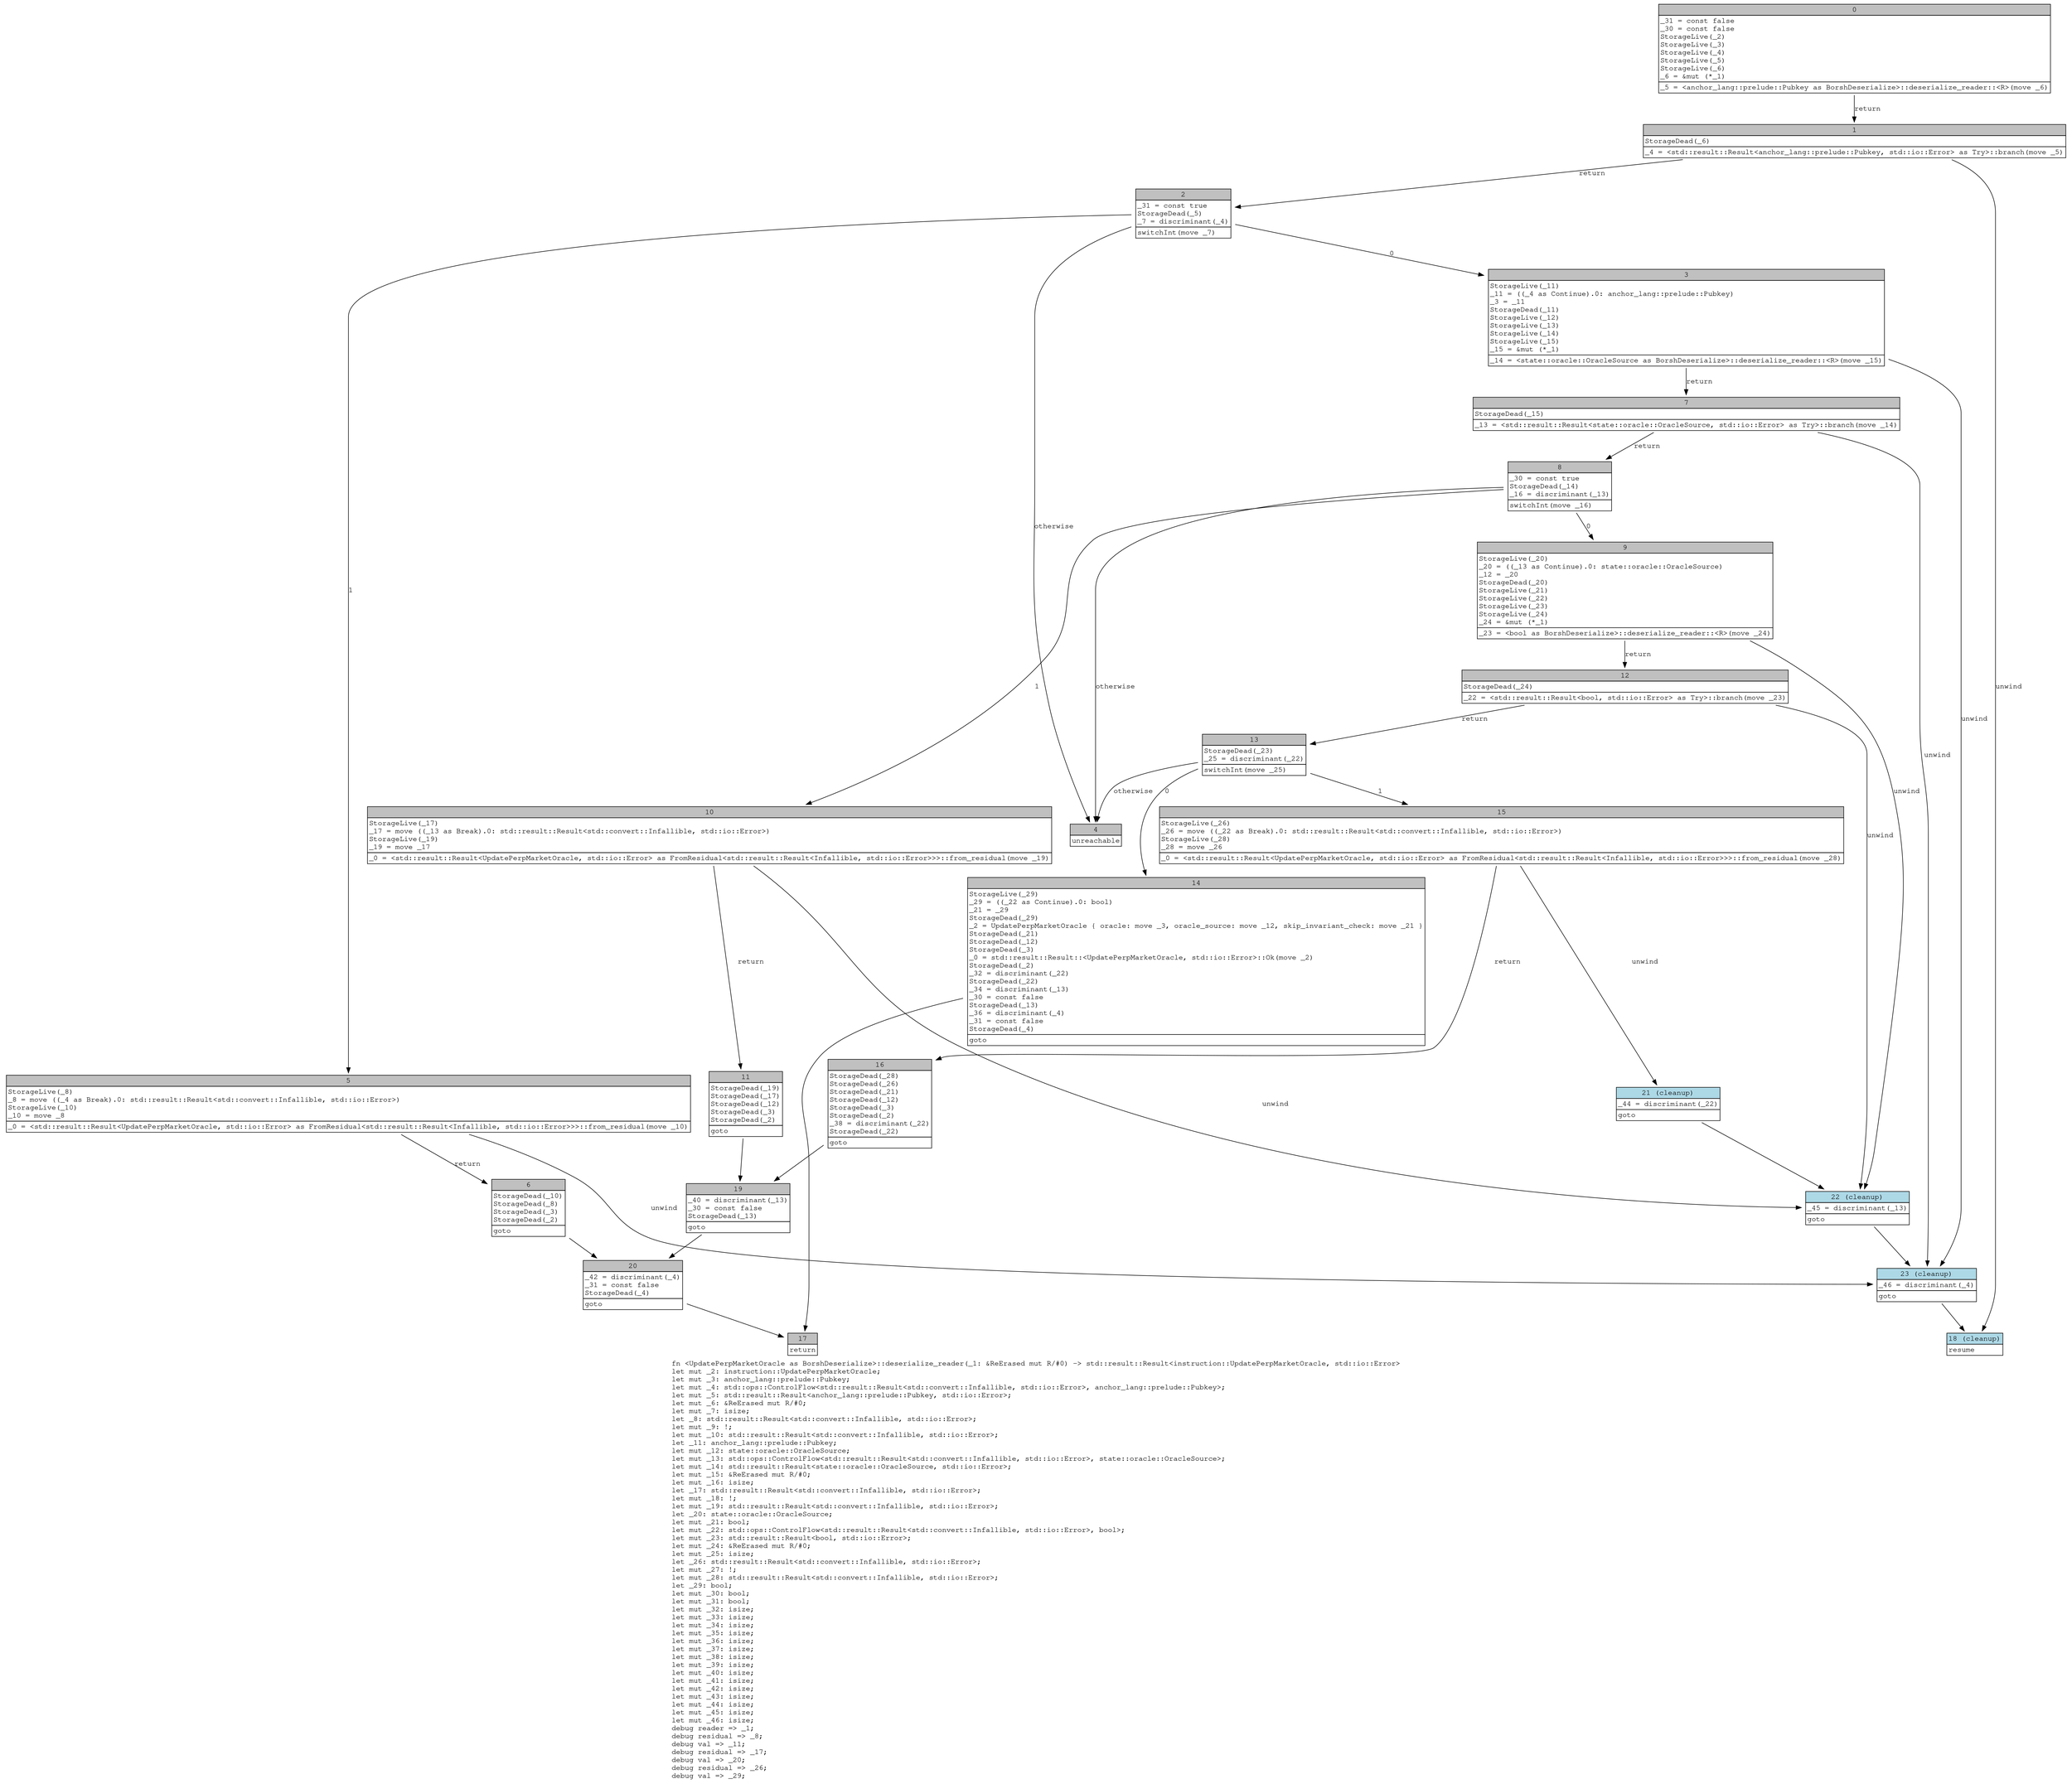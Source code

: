 digraph Mir_0_21901 {
    graph [fontname="Courier, monospace"];
    node [fontname="Courier, monospace"];
    edge [fontname="Courier, monospace"];
    label=<fn &lt;UpdatePerpMarketOracle as BorshDeserialize&gt;::deserialize_reader(_1: &amp;ReErased mut R/#0) -&gt; std::result::Result&lt;instruction::UpdatePerpMarketOracle, std::io::Error&gt;<br align="left"/>let mut _2: instruction::UpdatePerpMarketOracle;<br align="left"/>let mut _3: anchor_lang::prelude::Pubkey;<br align="left"/>let mut _4: std::ops::ControlFlow&lt;std::result::Result&lt;std::convert::Infallible, std::io::Error&gt;, anchor_lang::prelude::Pubkey&gt;;<br align="left"/>let mut _5: std::result::Result&lt;anchor_lang::prelude::Pubkey, std::io::Error&gt;;<br align="left"/>let mut _6: &amp;ReErased mut R/#0;<br align="left"/>let mut _7: isize;<br align="left"/>let _8: std::result::Result&lt;std::convert::Infallible, std::io::Error&gt;;<br align="left"/>let mut _9: !;<br align="left"/>let mut _10: std::result::Result&lt;std::convert::Infallible, std::io::Error&gt;;<br align="left"/>let _11: anchor_lang::prelude::Pubkey;<br align="left"/>let mut _12: state::oracle::OracleSource;<br align="left"/>let mut _13: std::ops::ControlFlow&lt;std::result::Result&lt;std::convert::Infallible, std::io::Error&gt;, state::oracle::OracleSource&gt;;<br align="left"/>let mut _14: std::result::Result&lt;state::oracle::OracleSource, std::io::Error&gt;;<br align="left"/>let mut _15: &amp;ReErased mut R/#0;<br align="left"/>let mut _16: isize;<br align="left"/>let _17: std::result::Result&lt;std::convert::Infallible, std::io::Error&gt;;<br align="left"/>let mut _18: !;<br align="left"/>let mut _19: std::result::Result&lt;std::convert::Infallible, std::io::Error&gt;;<br align="left"/>let _20: state::oracle::OracleSource;<br align="left"/>let mut _21: bool;<br align="left"/>let mut _22: std::ops::ControlFlow&lt;std::result::Result&lt;std::convert::Infallible, std::io::Error&gt;, bool&gt;;<br align="left"/>let mut _23: std::result::Result&lt;bool, std::io::Error&gt;;<br align="left"/>let mut _24: &amp;ReErased mut R/#0;<br align="left"/>let mut _25: isize;<br align="left"/>let _26: std::result::Result&lt;std::convert::Infallible, std::io::Error&gt;;<br align="left"/>let mut _27: !;<br align="left"/>let mut _28: std::result::Result&lt;std::convert::Infallible, std::io::Error&gt;;<br align="left"/>let _29: bool;<br align="left"/>let mut _30: bool;<br align="left"/>let mut _31: bool;<br align="left"/>let mut _32: isize;<br align="left"/>let mut _33: isize;<br align="left"/>let mut _34: isize;<br align="left"/>let mut _35: isize;<br align="left"/>let mut _36: isize;<br align="left"/>let mut _37: isize;<br align="left"/>let mut _38: isize;<br align="left"/>let mut _39: isize;<br align="left"/>let mut _40: isize;<br align="left"/>let mut _41: isize;<br align="left"/>let mut _42: isize;<br align="left"/>let mut _43: isize;<br align="left"/>let mut _44: isize;<br align="left"/>let mut _45: isize;<br align="left"/>let mut _46: isize;<br align="left"/>debug reader =&gt; _1;<br align="left"/>debug residual =&gt; _8;<br align="left"/>debug val =&gt; _11;<br align="left"/>debug residual =&gt; _17;<br align="left"/>debug val =&gt; _20;<br align="left"/>debug residual =&gt; _26;<br align="left"/>debug val =&gt; _29;<br align="left"/>>;
    bb0__0_21901 [shape="none", label=<<table border="0" cellborder="1" cellspacing="0"><tr><td bgcolor="gray" align="center" colspan="1">0</td></tr><tr><td align="left" balign="left">_31 = const false<br/>_30 = const false<br/>StorageLive(_2)<br/>StorageLive(_3)<br/>StorageLive(_4)<br/>StorageLive(_5)<br/>StorageLive(_6)<br/>_6 = &amp;mut (*_1)<br/></td></tr><tr><td align="left">_5 = &lt;anchor_lang::prelude::Pubkey as BorshDeserialize&gt;::deserialize_reader::&lt;R&gt;(move _6)</td></tr></table>>];
    bb1__0_21901 [shape="none", label=<<table border="0" cellborder="1" cellspacing="0"><tr><td bgcolor="gray" align="center" colspan="1">1</td></tr><tr><td align="left" balign="left">StorageDead(_6)<br/></td></tr><tr><td align="left">_4 = &lt;std::result::Result&lt;anchor_lang::prelude::Pubkey, std::io::Error&gt; as Try&gt;::branch(move _5)</td></tr></table>>];
    bb2__0_21901 [shape="none", label=<<table border="0" cellborder="1" cellspacing="0"><tr><td bgcolor="gray" align="center" colspan="1">2</td></tr><tr><td align="left" balign="left">_31 = const true<br/>StorageDead(_5)<br/>_7 = discriminant(_4)<br/></td></tr><tr><td align="left">switchInt(move _7)</td></tr></table>>];
    bb3__0_21901 [shape="none", label=<<table border="0" cellborder="1" cellspacing="0"><tr><td bgcolor="gray" align="center" colspan="1">3</td></tr><tr><td align="left" balign="left">StorageLive(_11)<br/>_11 = ((_4 as Continue).0: anchor_lang::prelude::Pubkey)<br/>_3 = _11<br/>StorageDead(_11)<br/>StorageLive(_12)<br/>StorageLive(_13)<br/>StorageLive(_14)<br/>StorageLive(_15)<br/>_15 = &amp;mut (*_1)<br/></td></tr><tr><td align="left">_14 = &lt;state::oracle::OracleSource as BorshDeserialize&gt;::deserialize_reader::&lt;R&gt;(move _15)</td></tr></table>>];
    bb4__0_21901 [shape="none", label=<<table border="0" cellborder="1" cellspacing="0"><tr><td bgcolor="gray" align="center" colspan="1">4</td></tr><tr><td align="left">unreachable</td></tr></table>>];
    bb5__0_21901 [shape="none", label=<<table border="0" cellborder="1" cellspacing="0"><tr><td bgcolor="gray" align="center" colspan="1">5</td></tr><tr><td align="left" balign="left">StorageLive(_8)<br/>_8 = move ((_4 as Break).0: std::result::Result&lt;std::convert::Infallible, std::io::Error&gt;)<br/>StorageLive(_10)<br/>_10 = move _8<br/></td></tr><tr><td align="left">_0 = &lt;std::result::Result&lt;UpdatePerpMarketOracle, std::io::Error&gt; as FromResidual&lt;std::result::Result&lt;Infallible, std::io::Error&gt;&gt;&gt;::from_residual(move _10)</td></tr></table>>];
    bb6__0_21901 [shape="none", label=<<table border="0" cellborder="1" cellspacing="0"><tr><td bgcolor="gray" align="center" colspan="1">6</td></tr><tr><td align="left" balign="left">StorageDead(_10)<br/>StorageDead(_8)<br/>StorageDead(_3)<br/>StorageDead(_2)<br/></td></tr><tr><td align="left">goto</td></tr></table>>];
    bb7__0_21901 [shape="none", label=<<table border="0" cellborder="1" cellspacing="0"><tr><td bgcolor="gray" align="center" colspan="1">7</td></tr><tr><td align="left" balign="left">StorageDead(_15)<br/></td></tr><tr><td align="left">_13 = &lt;std::result::Result&lt;state::oracle::OracleSource, std::io::Error&gt; as Try&gt;::branch(move _14)</td></tr></table>>];
    bb8__0_21901 [shape="none", label=<<table border="0" cellborder="1" cellspacing="0"><tr><td bgcolor="gray" align="center" colspan="1">8</td></tr><tr><td align="left" balign="left">_30 = const true<br/>StorageDead(_14)<br/>_16 = discriminant(_13)<br/></td></tr><tr><td align="left">switchInt(move _16)</td></tr></table>>];
    bb9__0_21901 [shape="none", label=<<table border="0" cellborder="1" cellspacing="0"><tr><td bgcolor="gray" align="center" colspan="1">9</td></tr><tr><td align="left" balign="left">StorageLive(_20)<br/>_20 = ((_13 as Continue).0: state::oracle::OracleSource)<br/>_12 = _20<br/>StorageDead(_20)<br/>StorageLive(_21)<br/>StorageLive(_22)<br/>StorageLive(_23)<br/>StorageLive(_24)<br/>_24 = &amp;mut (*_1)<br/></td></tr><tr><td align="left">_23 = &lt;bool as BorshDeserialize&gt;::deserialize_reader::&lt;R&gt;(move _24)</td></tr></table>>];
    bb10__0_21901 [shape="none", label=<<table border="0" cellborder="1" cellspacing="0"><tr><td bgcolor="gray" align="center" colspan="1">10</td></tr><tr><td align="left" balign="left">StorageLive(_17)<br/>_17 = move ((_13 as Break).0: std::result::Result&lt;std::convert::Infallible, std::io::Error&gt;)<br/>StorageLive(_19)<br/>_19 = move _17<br/></td></tr><tr><td align="left">_0 = &lt;std::result::Result&lt;UpdatePerpMarketOracle, std::io::Error&gt; as FromResidual&lt;std::result::Result&lt;Infallible, std::io::Error&gt;&gt;&gt;::from_residual(move _19)</td></tr></table>>];
    bb11__0_21901 [shape="none", label=<<table border="0" cellborder="1" cellspacing="0"><tr><td bgcolor="gray" align="center" colspan="1">11</td></tr><tr><td align="left" balign="left">StorageDead(_19)<br/>StorageDead(_17)<br/>StorageDead(_12)<br/>StorageDead(_3)<br/>StorageDead(_2)<br/></td></tr><tr><td align="left">goto</td></tr></table>>];
    bb12__0_21901 [shape="none", label=<<table border="0" cellborder="1" cellspacing="0"><tr><td bgcolor="gray" align="center" colspan="1">12</td></tr><tr><td align="left" balign="left">StorageDead(_24)<br/></td></tr><tr><td align="left">_22 = &lt;std::result::Result&lt;bool, std::io::Error&gt; as Try&gt;::branch(move _23)</td></tr></table>>];
    bb13__0_21901 [shape="none", label=<<table border="0" cellborder="1" cellspacing="0"><tr><td bgcolor="gray" align="center" colspan="1">13</td></tr><tr><td align="left" balign="left">StorageDead(_23)<br/>_25 = discriminant(_22)<br/></td></tr><tr><td align="left">switchInt(move _25)</td></tr></table>>];
    bb14__0_21901 [shape="none", label=<<table border="0" cellborder="1" cellspacing="0"><tr><td bgcolor="gray" align="center" colspan="1">14</td></tr><tr><td align="left" balign="left">StorageLive(_29)<br/>_29 = ((_22 as Continue).0: bool)<br/>_21 = _29<br/>StorageDead(_29)<br/>_2 = UpdatePerpMarketOracle { oracle: move _3, oracle_source: move _12, skip_invariant_check: move _21 }<br/>StorageDead(_21)<br/>StorageDead(_12)<br/>StorageDead(_3)<br/>_0 = std::result::Result::&lt;UpdatePerpMarketOracle, std::io::Error&gt;::Ok(move _2)<br/>StorageDead(_2)<br/>_32 = discriminant(_22)<br/>StorageDead(_22)<br/>_34 = discriminant(_13)<br/>_30 = const false<br/>StorageDead(_13)<br/>_36 = discriminant(_4)<br/>_31 = const false<br/>StorageDead(_4)<br/></td></tr><tr><td align="left">goto</td></tr></table>>];
    bb15__0_21901 [shape="none", label=<<table border="0" cellborder="1" cellspacing="0"><tr><td bgcolor="gray" align="center" colspan="1">15</td></tr><tr><td align="left" balign="left">StorageLive(_26)<br/>_26 = move ((_22 as Break).0: std::result::Result&lt;std::convert::Infallible, std::io::Error&gt;)<br/>StorageLive(_28)<br/>_28 = move _26<br/></td></tr><tr><td align="left">_0 = &lt;std::result::Result&lt;UpdatePerpMarketOracle, std::io::Error&gt; as FromResidual&lt;std::result::Result&lt;Infallible, std::io::Error&gt;&gt;&gt;::from_residual(move _28)</td></tr></table>>];
    bb16__0_21901 [shape="none", label=<<table border="0" cellborder="1" cellspacing="0"><tr><td bgcolor="gray" align="center" colspan="1">16</td></tr><tr><td align="left" balign="left">StorageDead(_28)<br/>StorageDead(_26)<br/>StorageDead(_21)<br/>StorageDead(_12)<br/>StorageDead(_3)<br/>StorageDead(_2)<br/>_38 = discriminant(_22)<br/>StorageDead(_22)<br/></td></tr><tr><td align="left">goto</td></tr></table>>];
    bb17__0_21901 [shape="none", label=<<table border="0" cellborder="1" cellspacing="0"><tr><td bgcolor="gray" align="center" colspan="1">17</td></tr><tr><td align="left">return</td></tr></table>>];
    bb18__0_21901 [shape="none", label=<<table border="0" cellborder="1" cellspacing="0"><tr><td bgcolor="lightblue" align="center" colspan="1">18 (cleanup)</td></tr><tr><td align="left">resume</td></tr></table>>];
    bb19__0_21901 [shape="none", label=<<table border="0" cellborder="1" cellspacing="0"><tr><td bgcolor="gray" align="center" colspan="1">19</td></tr><tr><td align="left" balign="left">_40 = discriminant(_13)<br/>_30 = const false<br/>StorageDead(_13)<br/></td></tr><tr><td align="left">goto</td></tr></table>>];
    bb20__0_21901 [shape="none", label=<<table border="0" cellborder="1" cellspacing="0"><tr><td bgcolor="gray" align="center" colspan="1">20</td></tr><tr><td align="left" balign="left">_42 = discriminant(_4)<br/>_31 = const false<br/>StorageDead(_4)<br/></td></tr><tr><td align="left">goto</td></tr></table>>];
    bb21__0_21901 [shape="none", label=<<table border="0" cellborder="1" cellspacing="0"><tr><td bgcolor="lightblue" align="center" colspan="1">21 (cleanup)</td></tr><tr><td align="left" balign="left">_44 = discriminant(_22)<br/></td></tr><tr><td align="left">goto</td></tr></table>>];
    bb22__0_21901 [shape="none", label=<<table border="0" cellborder="1" cellspacing="0"><tr><td bgcolor="lightblue" align="center" colspan="1">22 (cleanup)</td></tr><tr><td align="left" balign="left">_45 = discriminant(_13)<br/></td></tr><tr><td align="left">goto</td></tr></table>>];
    bb23__0_21901 [shape="none", label=<<table border="0" cellborder="1" cellspacing="0"><tr><td bgcolor="lightblue" align="center" colspan="1">23 (cleanup)</td></tr><tr><td align="left" balign="left">_46 = discriminant(_4)<br/></td></tr><tr><td align="left">goto</td></tr></table>>];
    bb0__0_21901 -> bb1__0_21901 [label="return"];
    bb1__0_21901 -> bb2__0_21901 [label="return"];
    bb1__0_21901 -> bb18__0_21901 [label="unwind"];
    bb2__0_21901 -> bb3__0_21901 [label="0"];
    bb2__0_21901 -> bb5__0_21901 [label="1"];
    bb2__0_21901 -> bb4__0_21901 [label="otherwise"];
    bb3__0_21901 -> bb7__0_21901 [label="return"];
    bb3__0_21901 -> bb23__0_21901 [label="unwind"];
    bb5__0_21901 -> bb6__0_21901 [label="return"];
    bb5__0_21901 -> bb23__0_21901 [label="unwind"];
    bb6__0_21901 -> bb20__0_21901 [label=""];
    bb7__0_21901 -> bb8__0_21901 [label="return"];
    bb7__0_21901 -> bb23__0_21901 [label="unwind"];
    bb8__0_21901 -> bb9__0_21901 [label="0"];
    bb8__0_21901 -> bb10__0_21901 [label="1"];
    bb8__0_21901 -> bb4__0_21901 [label="otherwise"];
    bb9__0_21901 -> bb12__0_21901 [label="return"];
    bb9__0_21901 -> bb22__0_21901 [label="unwind"];
    bb10__0_21901 -> bb11__0_21901 [label="return"];
    bb10__0_21901 -> bb22__0_21901 [label="unwind"];
    bb11__0_21901 -> bb19__0_21901 [label=""];
    bb12__0_21901 -> bb13__0_21901 [label="return"];
    bb12__0_21901 -> bb22__0_21901 [label="unwind"];
    bb13__0_21901 -> bb14__0_21901 [label="0"];
    bb13__0_21901 -> bb15__0_21901 [label="1"];
    bb13__0_21901 -> bb4__0_21901 [label="otherwise"];
    bb14__0_21901 -> bb17__0_21901 [label=""];
    bb15__0_21901 -> bb16__0_21901 [label="return"];
    bb15__0_21901 -> bb21__0_21901 [label="unwind"];
    bb16__0_21901 -> bb19__0_21901 [label=""];
    bb19__0_21901 -> bb20__0_21901 [label=""];
    bb20__0_21901 -> bb17__0_21901 [label=""];
    bb21__0_21901 -> bb22__0_21901 [label=""];
    bb22__0_21901 -> bb23__0_21901 [label=""];
    bb23__0_21901 -> bb18__0_21901 [label=""];
}
